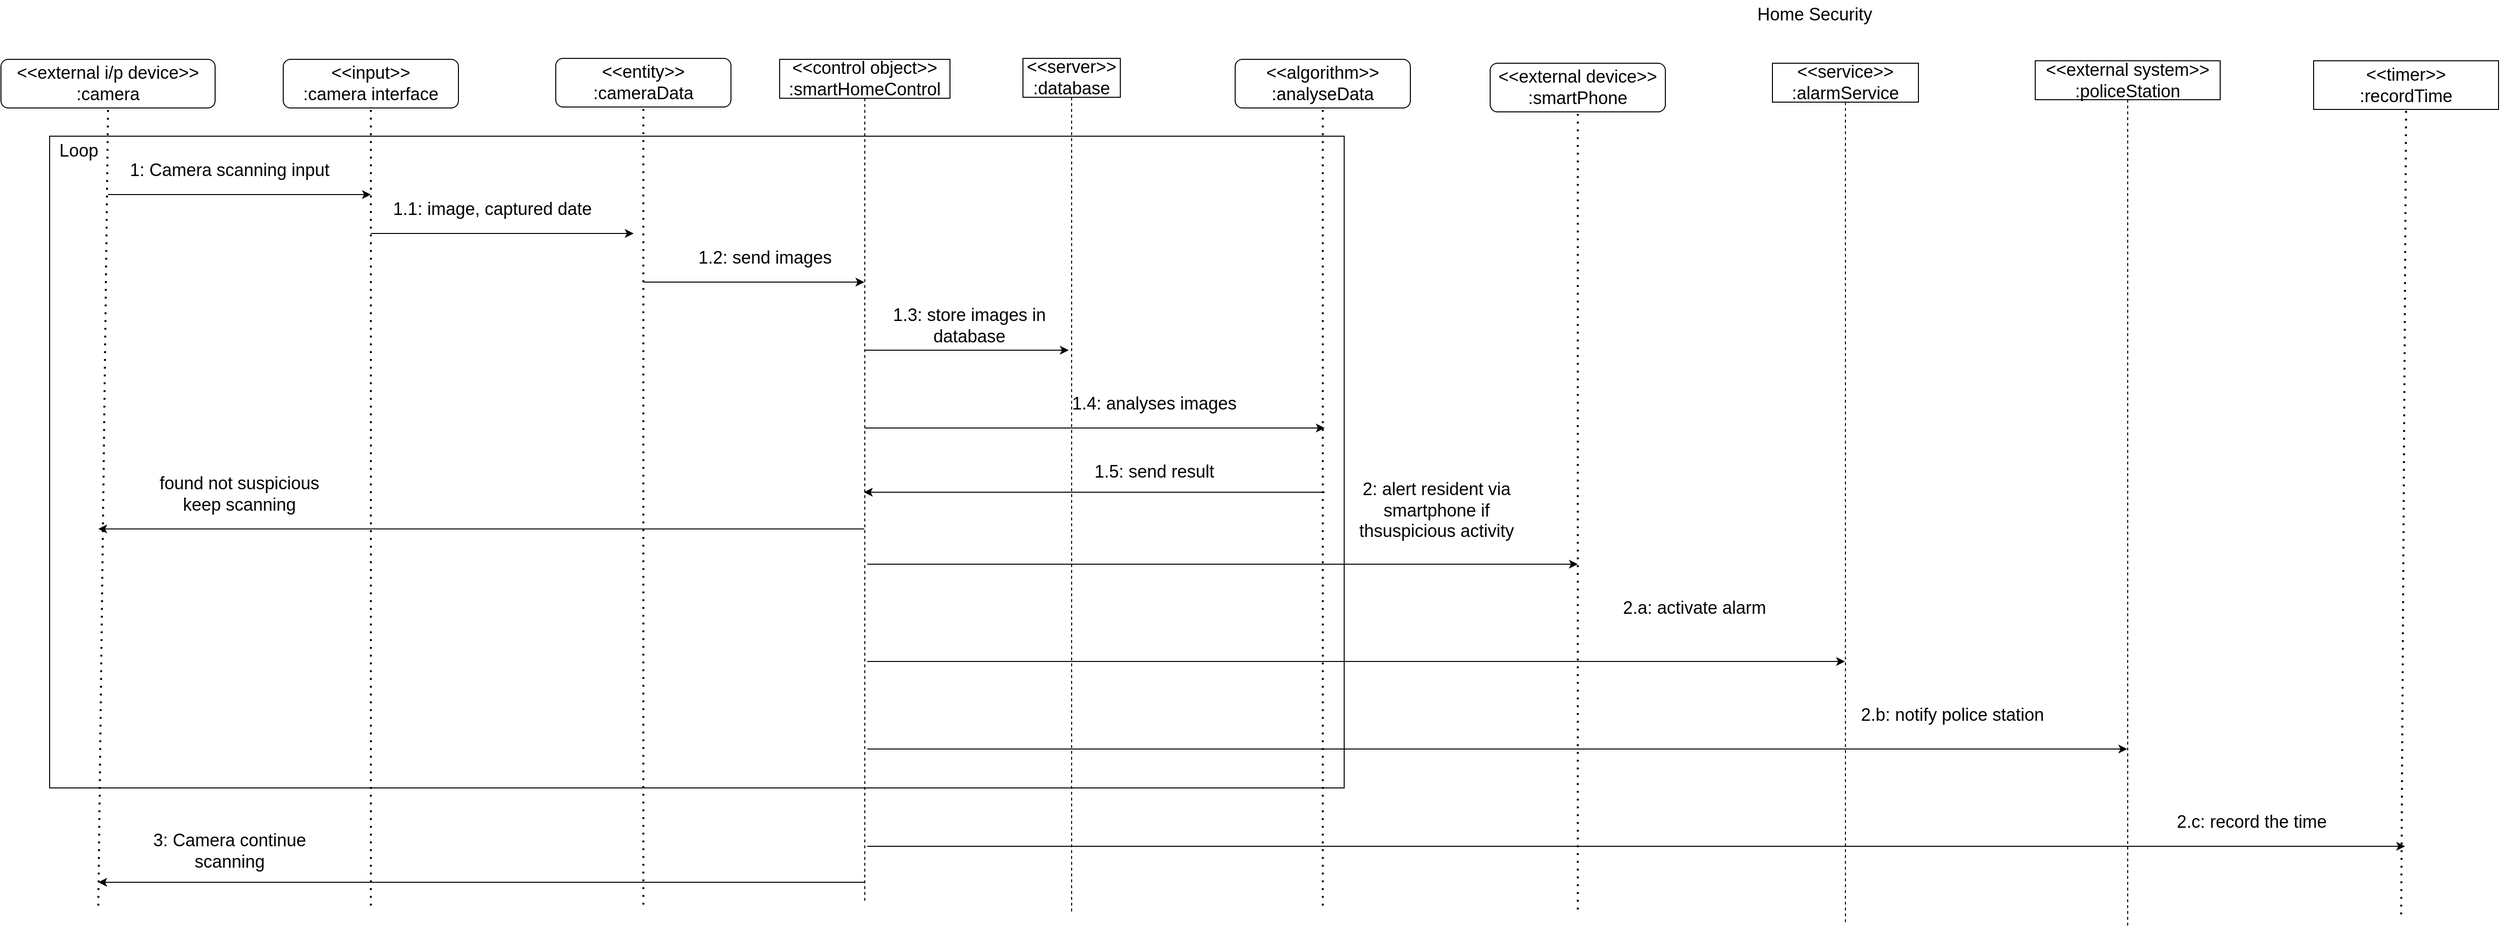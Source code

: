 <mxfile version="17.4.0" type="github">
  <diagram id="DXlaZhhKUyn6kZyrBd2b" name="Page-1">
    <mxGraphModel dx="5526" dy="-2796" grid="1" gridSize="10" guides="1" tooltips="1" connect="1" arrows="1" fold="1" page="1" pageScale="1" pageWidth="850" pageHeight="1100" math="0" shadow="0">
      <root>
        <mxCell id="0" />
        <mxCell id="1" parent="0" />
        <mxCell id="zoZ87TUTOFkKlzGeyd7U-34" value="" style="rounded=0;whiteSpace=wrap;html=1;fontSize=18;" vertex="1" parent="1">
          <mxGeometry x="-2220" y="5140" width="1330" height="670" as="geometry" />
        </mxCell>
        <mxCell id="SqxZ5YEgvBjvie_K91Qb-1" value="Home Security" style="text;html=1;align=center;verticalAlign=middle;resizable=0;points=[];autosize=1;strokeColor=none;fillColor=none;fontSize=18;" parent="1" vertex="1">
          <mxGeometry x="-472" y="5000" width="130" height="30" as="geometry" />
        </mxCell>
        <mxCell id="SqxZ5YEgvBjvie_K91Qb-29" value="&amp;lt;&amp;lt;external i/p device&amp;gt;&amp;gt;&lt;br&gt;:camera" style="rounded=1;whiteSpace=wrap;html=1;fontSize=18;" parent="1" vertex="1">
          <mxGeometry x="-2270" y="5061" width="220" height="50" as="geometry" />
        </mxCell>
        <mxCell id="SqxZ5YEgvBjvie_K91Qb-30" value="" style="endArrow=none;dashed=1;html=1;dashPattern=1 3;strokeWidth=2;rounded=0;fontSize=18;entryX=0.5;entryY=1;entryDx=0;entryDy=0;" parent="1" target="SqxZ5YEgvBjvie_K91Qb-29" edge="1">
          <mxGeometry width="50" height="50" relative="1" as="geometry">
            <mxPoint x="-2170" y="5931" as="sourcePoint" />
            <mxPoint x="-1610" y="5321" as="targetPoint" />
          </mxGeometry>
        </mxCell>
        <mxCell id="SqxZ5YEgvBjvie_K91Qb-31" value="&amp;lt;&amp;lt;input&amp;gt;&amp;gt;&lt;br&gt;:camera interface" style="rounded=1;whiteSpace=wrap;html=1;fontSize=18;" parent="1" vertex="1">
          <mxGeometry x="-1980" y="5061" width="180" height="50" as="geometry" />
        </mxCell>
        <mxCell id="SqxZ5YEgvBjvie_K91Qb-32" value="" style="endArrow=none;dashed=1;html=1;dashPattern=1 3;strokeWidth=2;rounded=0;fontSize=18;entryX=0.5;entryY=1;entryDx=0;entryDy=0;" parent="1" target="SqxZ5YEgvBjvie_K91Qb-31" edge="1">
          <mxGeometry width="50" height="50" relative="1" as="geometry">
            <mxPoint x="-1890" y="5931" as="sourcePoint" />
            <mxPoint x="-1330" y="5321" as="targetPoint" />
          </mxGeometry>
        </mxCell>
        <mxCell id="SqxZ5YEgvBjvie_K91Qb-33" value="&amp;lt;&amp;lt;entity&amp;gt;&amp;gt;&lt;br&gt;:cameraData" style="rounded=1;whiteSpace=wrap;html=1;fontSize=18;" parent="1" vertex="1">
          <mxGeometry x="-1700" y="5060" width="180" height="50" as="geometry" />
        </mxCell>
        <mxCell id="SqxZ5YEgvBjvie_K91Qb-34" value="" style="endArrow=none;dashed=1;html=1;dashPattern=1 3;strokeWidth=2;rounded=0;fontSize=18;entryX=0.5;entryY=1;entryDx=0;entryDy=0;" parent="1" target="SqxZ5YEgvBjvie_K91Qb-33" edge="1">
          <mxGeometry width="50" height="50" relative="1" as="geometry">
            <mxPoint x="-1610" y="5930" as="sourcePoint" />
            <mxPoint x="-1050" y="5320" as="targetPoint" />
          </mxGeometry>
        </mxCell>
        <mxCell id="SqxZ5YEgvBjvie_K91Qb-35" value="&amp;lt;&amp;lt;algorithm&amp;gt;&amp;gt;&lt;br&gt;:analyseData" style="rounded=1;whiteSpace=wrap;html=1;fontSize=18;" parent="1" vertex="1">
          <mxGeometry x="-1002" y="5061" width="180" height="50" as="geometry" />
        </mxCell>
        <mxCell id="SqxZ5YEgvBjvie_K91Qb-36" value="" style="endArrow=none;dashed=1;html=1;dashPattern=1 3;strokeWidth=2;rounded=0;fontSize=18;entryX=0.5;entryY=1;entryDx=0;entryDy=0;" parent="1" target="SqxZ5YEgvBjvie_K91Qb-35" edge="1">
          <mxGeometry width="50" height="50" relative="1" as="geometry">
            <mxPoint x="-912" y="5931" as="sourcePoint" />
            <mxPoint x="-352" y="5321" as="targetPoint" />
          </mxGeometry>
        </mxCell>
        <mxCell id="zoZ87TUTOFkKlzGeyd7U-1" value="&amp;lt;&amp;lt;server&amp;gt;&amp;gt;&lt;br&gt;:database" style="shape=umlLifeline;perimeter=lifelinePerimeter;whiteSpace=wrap;html=1;container=1;collapsible=0;recursiveResize=0;outlineConnect=0;fontSize=18;" vertex="1" parent="1">
          <mxGeometry x="-1220" y="5060" width="100" height="880" as="geometry" />
        </mxCell>
        <mxCell id="zoZ87TUTOFkKlzGeyd7U-2" value="&amp;lt;&amp;lt;control object&amp;gt;&amp;gt;&lt;br&gt;:smartHomeControl" style="shape=umlLifeline;perimeter=lifelinePerimeter;whiteSpace=wrap;html=1;container=1;collapsible=0;recursiveResize=0;outlineConnect=0;fontSize=18;" vertex="1" parent="1">
          <mxGeometry x="-1470" y="5061" width="175" height="865" as="geometry" />
        </mxCell>
        <mxCell id="zoZ87TUTOFkKlzGeyd7U-14" value="" style="endArrow=classic;html=1;rounded=0;fontSize=18;" edge="1" parent="zoZ87TUTOFkKlzGeyd7U-2" target="zoZ87TUTOFkKlzGeyd7U-2">
          <mxGeometry width="50" height="50" relative="1" as="geometry">
            <mxPoint x="-140" y="229" as="sourcePoint" />
            <mxPoint x="130" y="229" as="targetPoint" />
          </mxGeometry>
        </mxCell>
        <mxCell id="zoZ87TUTOFkKlzGeyd7U-15" value="1.2: send images" style="text;html=1;strokeColor=none;fillColor=none;align=center;verticalAlign=middle;whiteSpace=wrap;rounded=0;fontSize=18;" vertex="1" parent="zoZ87TUTOFkKlzGeyd7U-2">
          <mxGeometry x="-120" y="189" width="210" height="30" as="geometry" />
        </mxCell>
        <mxCell id="zoZ87TUTOFkKlzGeyd7U-3" value="&amp;lt;&amp;lt;external device&amp;gt;&amp;gt;&lt;br&gt;:smartPhone" style="rounded=1;whiteSpace=wrap;html=1;fontSize=18;" vertex="1" parent="1">
          <mxGeometry x="-740" y="5065" width="180" height="50" as="geometry" />
        </mxCell>
        <mxCell id="zoZ87TUTOFkKlzGeyd7U-4" value="" style="endArrow=none;dashed=1;html=1;dashPattern=1 3;strokeWidth=2;rounded=0;fontSize=18;entryX=0.5;entryY=1;entryDx=0;entryDy=0;" edge="1" parent="1" target="zoZ87TUTOFkKlzGeyd7U-3">
          <mxGeometry width="50" height="50" relative="1" as="geometry">
            <mxPoint x="-650" y="5935" as="sourcePoint" />
            <mxPoint x="-90" y="5325" as="targetPoint" />
          </mxGeometry>
        </mxCell>
        <mxCell id="zoZ87TUTOFkKlzGeyd7U-5" value="&amp;lt;&amp;lt;service&amp;gt;&amp;gt;&lt;br&gt;:alarmService" style="shape=umlLifeline;perimeter=lifelinePerimeter;whiteSpace=wrap;html=1;container=1;collapsible=0;recursiveResize=0;outlineConnect=0;fontSize=18;" vertex="1" parent="1">
          <mxGeometry x="-450" y="5065" width="150" height="885" as="geometry" />
        </mxCell>
        <mxCell id="zoZ87TUTOFkKlzGeyd7U-6" value="&amp;lt;&amp;lt;external system&amp;gt;&amp;gt;&lt;br&gt;:policeStation" style="shape=umlLifeline;perimeter=lifelinePerimeter;whiteSpace=wrap;html=1;container=1;collapsible=0;recursiveResize=0;outlineConnect=0;fontSize=18;" vertex="1" parent="1">
          <mxGeometry x="-180" y="5062.5" width="190" height="890" as="geometry" />
        </mxCell>
        <mxCell id="zoZ87TUTOFkKlzGeyd7U-7" value="&amp;lt;&amp;lt;timer&amp;gt;&amp;gt;&lt;br&gt;:recordTime" style="rounded=0;whiteSpace=wrap;html=1;fontSize=18;" vertex="1" parent="1">
          <mxGeometry x="106" y="5062.5" width="190" height="50" as="geometry" />
        </mxCell>
        <mxCell id="zoZ87TUTOFkKlzGeyd7U-8" value="" style="endArrow=none;dashed=1;html=1;dashPattern=1 3;strokeWidth=2;rounded=0;fontSize=18;entryX=0.5;entryY=1;entryDx=0;entryDy=0;" edge="1" parent="1" target="zoZ87TUTOFkKlzGeyd7U-7">
          <mxGeometry width="50" height="50" relative="1" as="geometry">
            <mxPoint x="196" y="5940" as="sourcePoint" />
            <mxPoint x="686" y="5550" as="targetPoint" />
          </mxGeometry>
        </mxCell>
        <mxCell id="zoZ87TUTOFkKlzGeyd7U-9" value="" style="endArrow=classic;html=1;rounded=0;fontSize=18;" edge="1" parent="1">
          <mxGeometry width="50" height="50" relative="1" as="geometry">
            <mxPoint x="-2160" y="5200" as="sourcePoint" />
            <mxPoint x="-1890" y="5200" as="targetPoint" />
          </mxGeometry>
        </mxCell>
        <mxCell id="zoZ87TUTOFkKlzGeyd7U-10" value="1: Camera scanning input" style="text;html=1;strokeColor=none;fillColor=none;align=center;verticalAlign=middle;whiteSpace=wrap;rounded=0;fontSize=18;" vertex="1" parent="1">
          <mxGeometry x="-2140" y="5160" width="210" height="30" as="geometry" />
        </mxCell>
        <mxCell id="zoZ87TUTOFkKlzGeyd7U-12" value="" style="endArrow=classic;html=1;rounded=0;fontSize=18;" edge="1" parent="1">
          <mxGeometry width="50" height="50" relative="1" as="geometry">
            <mxPoint x="-1890" y="5240" as="sourcePoint" />
            <mxPoint x="-1620" y="5240" as="targetPoint" />
          </mxGeometry>
        </mxCell>
        <mxCell id="zoZ87TUTOFkKlzGeyd7U-13" value="1.1: image, captured date" style="text;html=1;strokeColor=none;fillColor=none;align=center;verticalAlign=middle;whiteSpace=wrap;rounded=0;fontSize=18;" vertex="1" parent="1">
          <mxGeometry x="-1870" y="5200" width="210" height="30" as="geometry" />
        </mxCell>
        <mxCell id="zoZ87TUTOFkKlzGeyd7U-16" value="" style="endArrow=classic;html=1;rounded=0;fontSize=18;" edge="1" parent="1" source="zoZ87TUTOFkKlzGeyd7U-2">
          <mxGeometry width="50" height="50" relative="1" as="geometry">
            <mxPoint x="-1400" y="5360" as="sourcePoint" />
            <mxPoint x="-1173" y="5360" as="targetPoint" />
          </mxGeometry>
        </mxCell>
        <mxCell id="zoZ87TUTOFkKlzGeyd7U-17" value="1.3: store images in database" style="text;html=1;strokeColor=none;fillColor=none;align=center;verticalAlign=middle;whiteSpace=wrap;rounded=0;fontSize=18;" vertex="1" parent="1">
          <mxGeometry x="-1380" y="5320" width="210" height="30" as="geometry" />
        </mxCell>
        <mxCell id="zoZ87TUTOFkKlzGeyd7U-18" value="" style="endArrow=classic;html=1;rounded=0;fontSize=18;" edge="1" parent="1" source="zoZ87TUTOFkKlzGeyd7U-2">
          <mxGeometry width="50" height="50" relative="1" as="geometry">
            <mxPoint x="-1610" y="5440" as="sourcePoint" />
            <mxPoint x="-910" y="5440" as="targetPoint" />
          </mxGeometry>
        </mxCell>
        <mxCell id="zoZ87TUTOFkKlzGeyd7U-19" value="1.4: analyses images" style="text;html=1;strokeColor=none;fillColor=none;align=center;verticalAlign=middle;whiteSpace=wrap;rounded=0;fontSize=18;" vertex="1" parent="1">
          <mxGeometry x="-1190" y="5400" width="210" height="30" as="geometry" />
        </mxCell>
        <mxCell id="zoZ87TUTOFkKlzGeyd7U-22" value="" style="endArrow=classic;html=1;rounded=0;fontSize=18;" edge="1" parent="1">
          <mxGeometry width="50" height="50" relative="1" as="geometry">
            <mxPoint x="-910" y="5506" as="sourcePoint" />
            <mxPoint x="-1383.429" y="5506" as="targetPoint" />
          </mxGeometry>
        </mxCell>
        <mxCell id="zoZ87TUTOFkKlzGeyd7U-23" value="1.5: send result" style="text;html=1;strokeColor=none;fillColor=none;align=center;verticalAlign=middle;whiteSpace=wrap;rounded=0;fontSize=18;" vertex="1" parent="1">
          <mxGeometry x="-1190" y="5470" width="210" height="30" as="geometry" />
        </mxCell>
        <mxCell id="zoZ87TUTOFkKlzGeyd7U-24" value="" style="endArrow=classic;html=1;rounded=0;fontSize=18;" edge="1" parent="1">
          <mxGeometry width="50" height="50" relative="1" as="geometry">
            <mxPoint x="-1380" y="5580" as="sourcePoint" />
            <mxPoint x="-650" y="5580" as="targetPoint" />
          </mxGeometry>
        </mxCell>
        <mxCell id="zoZ87TUTOFkKlzGeyd7U-25" value="2: alert resident via smartphone if thsuspicious activity" style="text;html=1;strokeColor=none;fillColor=none;align=center;verticalAlign=middle;whiteSpace=wrap;rounded=0;fontSize=18;" vertex="1" parent="1">
          <mxGeometry x="-900" y="5510" width="210" height="30" as="geometry" />
        </mxCell>
        <mxCell id="zoZ87TUTOFkKlzGeyd7U-26" value="" style="endArrow=classic;html=1;rounded=0;fontSize=18;" edge="1" parent="1" target="zoZ87TUTOFkKlzGeyd7U-5">
          <mxGeometry width="50" height="50" relative="1" as="geometry">
            <mxPoint x="-1380" y="5680" as="sourcePoint" />
            <mxPoint x="-650" y="5670" as="targetPoint" />
          </mxGeometry>
        </mxCell>
        <mxCell id="zoZ87TUTOFkKlzGeyd7U-27" value="2.a: activate alarm" style="text;html=1;strokeColor=none;fillColor=none;align=center;verticalAlign=middle;whiteSpace=wrap;rounded=0;fontSize=18;" vertex="1" parent="1">
          <mxGeometry x="-635" y="5610" width="210" height="30" as="geometry" />
        </mxCell>
        <mxCell id="zoZ87TUTOFkKlzGeyd7U-28" value="" style="endArrow=classic;html=1;rounded=0;fontSize=18;" edge="1" parent="1" target="zoZ87TUTOFkKlzGeyd7U-6">
          <mxGeometry width="50" height="50" relative="1" as="geometry">
            <mxPoint x="-1380" y="5770" as="sourcePoint" />
            <mxPoint x="-375.5" y="5770" as="targetPoint" />
          </mxGeometry>
        </mxCell>
        <mxCell id="zoZ87TUTOFkKlzGeyd7U-29" value="2.b: notify police station" style="text;html=1;strokeColor=none;fillColor=none;align=center;verticalAlign=middle;whiteSpace=wrap;rounded=0;fontSize=18;" vertex="1" parent="1">
          <mxGeometry x="-370" y="5720" width="210" height="30" as="geometry" />
        </mxCell>
        <mxCell id="zoZ87TUTOFkKlzGeyd7U-30" value="" style="endArrow=classic;html=1;rounded=0;fontSize=18;" edge="1" parent="1">
          <mxGeometry width="50" height="50" relative="1" as="geometry">
            <mxPoint x="-1380" y="5870" as="sourcePoint" />
            <mxPoint x="200" y="5870" as="targetPoint" />
          </mxGeometry>
        </mxCell>
        <mxCell id="zoZ87TUTOFkKlzGeyd7U-31" value="2.c: record the time&amp;nbsp;" style="text;html=1;strokeColor=none;fillColor=none;align=center;verticalAlign=middle;whiteSpace=wrap;rounded=0;fontSize=18;" vertex="1" parent="1">
          <mxGeometry x="-60" y="5830" width="210" height="30" as="geometry" />
        </mxCell>
        <mxCell id="zoZ87TUTOFkKlzGeyd7U-32" value="" style="endArrow=classic;html=1;rounded=0;fontSize=18;" edge="1" parent="1">
          <mxGeometry width="50" height="50" relative="1" as="geometry">
            <mxPoint x="-1383" y="5907" as="sourcePoint" />
            <mxPoint x="-2170" y="5907" as="targetPoint" />
          </mxGeometry>
        </mxCell>
        <mxCell id="zoZ87TUTOFkKlzGeyd7U-33" value="3: Camera continue scanning" style="text;html=1;strokeColor=none;fillColor=none;align=center;verticalAlign=middle;whiteSpace=wrap;rounded=0;fontSize=18;" vertex="1" parent="1">
          <mxGeometry x="-2140" y="5860" width="210" height="30" as="geometry" />
        </mxCell>
        <mxCell id="zoZ87TUTOFkKlzGeyd7U-35" value="Loop" style="text;html=1;strokeColor=none;fillColor=none;align=center;verticalAlign=middle;whiteSpace=wrap;rounded=0;fontSize=18;" vertex="1" parent="1">
          <mxGeometry x="-2220" y="5140" width="60" height="30" as="geometry" />
        </mxCell>
        <mxCell id="zoZ87TUTOFkKlzGeyd7U-36" value="" style="endArrow=classic;html=1;rounded=0;fontSize=18;" edge="1" parent="1">
          <mxGeometry width="50" height="50" relative="1" as="geometry">
            <mxPoint x="-1383.0" y="5543.75" as="sourcePoint" />
            <mxPoint x="-2170" y="5543.75" as="targetPoint" />
          </mxGeometry>
        </mxCell>
        <mxCell id="zoZ87TUTOFkKlzGeyd7U-37" value="found not suspicious keep scanning" style="text;html=1;strokeColor=none;fillColor=none;align=center;verticalAlign=middle;whiteSpace=wrap;rounded=0;fontSize=18;" vertex="1" parent="1">
          <mxGeometry x="-2130" y="5492.5" width="210" height="30" as="geometry" />
        </mxCell>
      </root>
    </mxGraphModel>
  </diagram>
</mxfile>
